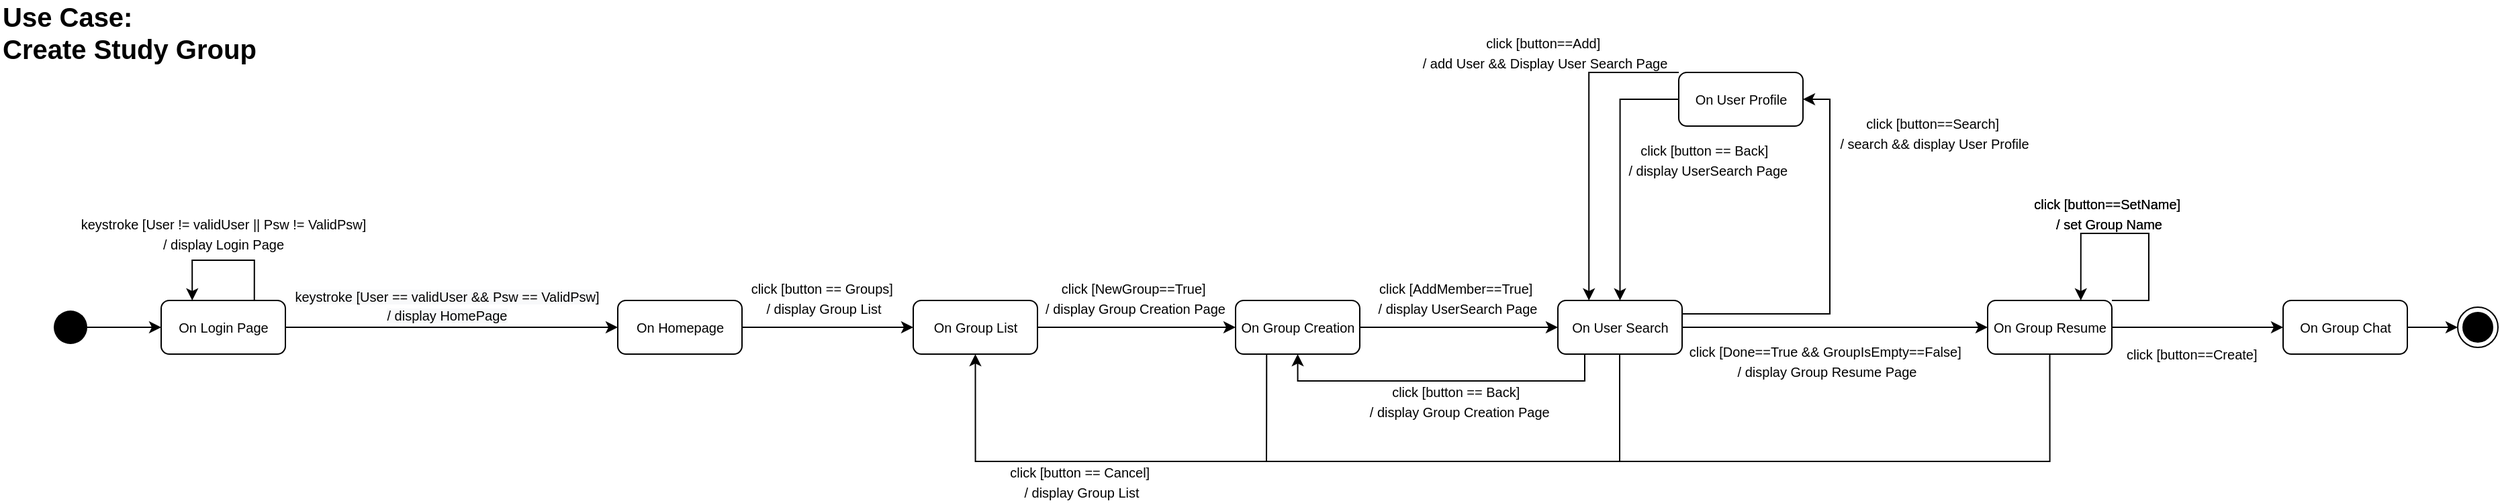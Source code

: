 <mxfile version="14.0.1" type="github">
  <diagram id="ri41nVY5fkGp89FVVyZM" name="Page-1">
    <mxGraphModel dx="1924" dy="1074" grid="1" gridSize="10" guides="1" tooltips="1" connect="1" arrows="1" fold="1" page="1" pageScale="1" pageWidth="1169" pageHeight="827" math="0" shadow="0">
      <root>
        <mxCell id="0" />
        <mxCell id="1" parent="0" />
        <mxCell id="2BRc4gGbmBc7M3y6UaOA-1" style="edgeStyle=orthogonalEdgeStyle;rounded=0;orthogonalLoop=1;jettySize=auto;html=1;" edge="1" parent="1" source="2BRc4gGbmBc7M3y6UaOA-2" target="2BRc4gGbmBc7M3y6UaOA-4">
          <mxGeometry relative="1" as="geometry" />
        </mxCell>
        <mxCell id="2BRc4gGbmBc7M3y6UaOA-2" value="" style="ellipse;fillColor=#000000;strokeColor=none;" vertex="1" parent="1">
          <mxGeometry x="60" y="267.5" width="25" height="25" as="geometry" />
        </mxCell>
        <mxCell id="2BRc4gGbmBc7M3y6UaOA-3" style="edgeStyle=orthogonalEdgeStyle;rounded=0;orthogonalLoop=1;jettySize=auto;html=1;exitX=1;exitY=0.5;exitDx=0;exitDy=0;" edge="1" parent="1" source="2BRc4gGbmBc7M3y6UaOA-4" target="2BRc4gGbmBc7M3y6UaOA-6">
          <mxGeometry relative="1" as="geometry" />
        </mxCell>
        <mxCell id="2BRc4gGbmBc7M3y6UaOA-4" value="&lt;span style=&quot;font-size: 10px&quot;&gt;On Login Page&lt;/span&gt;" style="rounded=1;whiteSpace=wrap;html=1;strokeWidth=1;" vertex="1" parent="1">
          <mxGeometry x="140" y="260" width="92.5" height="40" as="geometry" />
        </mxCell>
        <mxCell id="2BRc4gGbmBc7M3y6UaOA-5" style="edgeStyle=orthogonalEdgeStyle;rounded=0;orthogonalLoop=1;jettySize=auto;html=1;exitX=1;exitY=0.5;exitDx=0;exitDy=0;" edge="1" parent="1" source="2BRc4gGbmBc7M3y6UaOA-6">
          <mxGeometry relative="1" as="geometry">
            <mxPoint x="700" y="280" as="targetPoint" />
          </mxGeometry>
        </mxCell>
        <mxCell id="2BRc4gGbmBc7M3y6UaOA-6" value="&lt;span style=&quot;font-size: 10px&quot;&gt;On Homepage&lt;/span&gt;" style="rounded=1;whiteSpace=wrap;html=1;strokeWidth=1;" vertex="1" parent="1">
          <mxGeometry x="480" y="260" width="92.5" height="40" as="geometry" />
        </mxCell>
        <mxCell id="2BRc4gGbmBc7M3y6UaOA-7" value="&lt;font style=&quot;font-size: 10px&quot;&gt;keystroke [User != validUser || Psw != ValidPsw]&lt;br&gt;/ display Login Page&lt;/font&gt;" style="text;html=1;align=center;verticalAlign=middle;resizable=0;points=[];autosize=1;" vertex="1" parent="1">
          <mxGeometry x="71.25" y="190" width="230" height="40" as="geometry" />
        </mxCell>
        <mxCell id="2BRc4gGbmBc7M3y6UaOA-8" value="&lt;font style=&quot;font-size: 10px&quot;&gt;&lt;span style=&quot;color: rgb(0 , 0 , 0) ; font-family: &amp;#34;helvetica&amp;#34; ; font-style: normal ; font-weight: 400 ; letter-spacing: normal ; text-indent: 0px ; text-transform: none ; word-spacing: 0px ; background-color: rgb(248 , 249 , 250) ; display: inline ; float: none&quot;&gt;keystroke [User == validUser &amp;amp;&amp;amp; Psw == ValidPsw]&lt;/span&gt;&lt;br style=&quot;color: rgb(0 , 0 , 0) ; font-family: &amp;#34;helvetica&amp;#34; ; font-style: normal ; font-weight: 400 ; letter-spacing: normal ; text-indent: 0px ; text-transform: none ; word-spacing: 0px ; background-color: rgb(248 , 249 , 250)&quot;&gt;&lt;span style=&quot;color: rgb(0 , 0 , 0) ; font-family: &amp;#34;helvetica&amp;#34; ; font-style: normal ; font-weight: 400 ; letter-spacing: normal ; text-indent: 0px ; text-transform: none ; word-spacing: 0px ; background-color: rgb(248 , 249 , 250) ; display: inline ; float: none&quot;&gt;/ display HomePage&lt;/span&gt;&lt;/font&gt;" style="text;whiteSpace=wrap;html=1;align=center;" vertex="1" parent="1">
          <mxGeometry x="232.5" y="242.5" width="240" height="50" as="geometry" />
        </mxCell>
        <mxCell id="2BRc4gGbmBc7M3y6UaOA-9" style="edgeStyle=orthogonalEdgeStyle;rounded=0;orthogonalLoop=1;jettySize=auto;html=1;exitX=0.75;exitY=0;exitDx=0;exitDy=0;entryX=0.25;entryY=0;entryDx=0;entryDy=0;" edge="1" parent="1" source="2BRc4gGbmBc7M3y6UaOA-4" target="2BRc4gGbmBc7M3y6UaOA-4">
          <mxGeometry relative="1" as="geometry">
            <Array as="points">
              <mxPoint x="209" y="230" />
              <mxPoint x="163" y="230" />
            </Array>
          </mxGeometry>
        </mxCell>
        <mxCell id="2BRc4gGbmBc7M3y6UaOA-10" value="&lt;font style=&quot;font-size: 10px&quot;&gt;click [button == Groups]&amp;nbsp;&lt;br&gt;/ display Group List&lt;br&gt;&lt;/font&gt;" style="text;html=1;align=center;verticalAlign=middle;resizable=0;points=[];autosize=1;" vertex="1" parent="1">
          <mxGeometry x="572.5" y="242.5" width="120" height="30" as="geometry" />
        </mxCell>
        <mxCell id="2BRc4gGbmBc7M3y6UaOA-11" value="&lt;b style=&quot;font-size: 20px&quot;&gt;&lt;font style=&quot;font-size: 20px&quot;&gt;Use Case:&lt;br&gt;&lt;/font&gt;&lt;/b&gt;&lt;div style=&quot;font-size: 20px&quot;&gt;&lt;b&gt;&lt;font style=&quot;font-size: 20px&quot;&gt;Create Study Group&lt;/font&gt;&lt;/b&gt;&lt;/div&gt;" style="text;html=1;align=left;verticalAlign=middle;resizable=0;points=[];autosize=1;" vertex="1" parent="1">
          <mxGeometry x="20" y="45" width="200" height="30" as="geometry" />
        </mxCell>
        <mxCell id="2BRc4gGbmBc7M3y6UaOA-15" style="edgeStyle=orthogonalEdgeStyle;rounded=0;orthogonalLoop=1;jettySize=auto;html=1;exitX=1;exitY=0.5;exitDx=0;exitDy=0;entryX=0;entryY=0.5;entryDx=0;entryDy=0;" edge="1" parent="1" source="2BRc4gGbmBc7M3y6UaOA-13" target="2BRc4gGbmBc7M3y6UaOA-14">
          <mxGeometry relative="1" as="geometry" />
        </mxCell>
        <mxCell id="2BRc4gGbmBc7M3y6UaOA-13" value="&lt;span style=&quot;font-size: 10px&quot;&gt;On Group List&lt;/span&gt;" style="rounded=1;whiteSpace=wrap;html=1;strokeWidth=1;" vertex="1" parent="1">
          <mxGeometry x="700" y="260" width="92.5" height="40" as="geometry" />
        </mxCell>
        <mxCell id="2BRc4gGbmBc7M3y6UaOA-18" style="edgeStyle=orthogonalEdgeStyle;rounded=0;orthogonalLoop=1;jettySize=auto;html=1;exitX=1;exitY=0.5;exitDx=0;exitDy=0;entryX=0;entryY=0.5;entryDx=0;entryDy=0;" edge="1" parent="1" source="2BRc4gGbmBc7M3y6UaOA-14" target="2BRc4gGbmBc7M3y6UaOA-17">
          <mxGeometry relative="1" as="geometry" />
        </mxCell>
        <mxCell id="2BRc4gGbmBc7M3y6UaOA-24" style="edgeStyle=orthogonalEdgeStyle;rounded=0;orthogonalLoop=1;jettySize=auto;html=1;exitX=0.25;exitY=1;exitDx=0;exitDy=0;endArrow=none;endFill=0;" edge="1" parent="1" source="2BRc4gGbmBc7M3y6UaOA-14">
          <mxGeometry relative="1" as="geometry">
            <mxPoint x="963" y="380" as="targetPoint" />
          </mxGeometry>
        </mxCell>
        <mxCell id="2BRc4gGbmBc7M3y6UaOA-14" value="&lt;span style=&quot;font-size: 10px&quot;&gt;On Group Creation&lt;/span&gt;" style="rounded=1;whiteSpace=wrap;html=1;strokeWidth=1;" vertex="1" parent="1">
          <mxGeometry x="940" y="260" width="92.5" height="40" as="geometry" />
        </mxCell>
        <mxCell id="2BRc4gGbmBc7M3y6UaOA-16" value="&lt;font style=&quot;font-size: 10px&quot;&gt;click [NewGroup==True]&amp;nbsp;&lt;br&gt;/ display Group Creation Page&lt;br&gt;&lt;/font&gt;" style="text;html=1;align=center;verticalAlign=middle;resizable=0;points=[];autosize=1;" vertex="1" parent="1">
          <mxGeometry x="790" y="242.5" width="150" height="30" as="geometry" />
        </mxCell>
        <mxCell id="2BRc4gGbmBc7M3y6UaOA-20" style="edgeStyle=orthogonalEdgeStyle;rounded=0;orthogonalLoop=1;jettySize=auto;html=1;exitX=0.5;exitY=1;exitDx=0;exitDy=0;entryX=0.5;entryY=1;entryDx=0;entryDy=0;" edge="1" parent="1" source="2BRc4gGbmBc7M3y6UaOA-17" target="2BRc4gGbmBc7M3y6UaOA-14">
          <mxGeometry relative="1" as="geometry">
            <Array as="points">
              <mxPoint x="1200" y="300" />
              <mxPoint x="1200" y="320" />
              <mxPoint x="986" y="320" />
            </Array>
          </mxGeometry>
        </mxCell>
        <mxCell id="2BRc4gGbmBc7M3y6UaOA-22" style="edgeStyle=orthogonalEdgeStyle;rounded=0;orthogonalLoop=1;jettySize=auto;html=1;exitX=0.75;exitY=1;exitDx=0;exitDy=0;entryX=0.5;entryY=1;entryDx=0;entryDy=0;" edge="1" parent="1" source="2BRc4gGbmBc7M3y6UaOA-17" target="2BRc4gGbmBc7M3y6UaOA-13">
          <mxGeometry relative="1" as="geometry">
            <Array as="points">
              <mxPoint x="1226" y="300" />
              <mxPoint x="1226" y="380" />
              <mxPoint x="746" y="380" />
            </Array>
          </mxGeometry>
        </mxCell>
        <mxCell id="2BRc4gGbmBc7M3y6UaOA-34" style="edgeStyle=orthogonalEdgeStyle;rounded=0;orthogonalLoop=1;jettySize=auto;html=1;exitX=1;exitY=0.25;exitDx=0;exitDy=0;entryX=1;entryY=0.5;entryDx=0;entryDy=0;startArrow=none;startFill=0;endArrow=classic;endFill=1;" edge="1" parent="1" source="2BRc4gGbmBc7M3y6UaOA-17" target="2BRc4gGbmBc7M3y6UaOA-27">
          <mxGeometry relative="1" as="geometry" />
        </mxCell>
        <mxCell id="2BRc4gGbmBc7M3y6UaOA-35" style="edgeStyle=orthogonalEdgeStyle;rounded=0;orthogonalLoop=1;jettySize=auto;html=1;exitX=1;exitY=0.5;exitDx=0;exitDy=0;startArrow=none;startFill=0;endArrow=classic;endFill=1;" edge="1" parent="1" source="2BRc4gGbmBc7M3y6UaOA-17">
          <mxGeometry relative="1" as="geometry">
            <mxPoint x="1500" y="280" as="targetPoint" />
          </mxGeometry>
        </mxCell>
        <mxCell id="2BRc4gGbmBc7M3y6UaOA-17" value="&lt;span style=&quot;font-size: 10px&quot;&gt;On User Search&lt;/span&gt;" style="rounded=1;whiteSpace=wrap;html=1;strokeWidth=1;" vertex="1" parent="1">
          <mxGeometry x="1180" y="260" width="92.5" height="40" as="geometry" />
        </mxCell>
        <mxCell id="2BRc4gGbmBc7M3y6UaOA-19" value="&lt;font style=&quot;font-size: 10px&quot;&gt;click [AddMember==True]&amp;nbsp;&lt;br&gt;/ display UserSearch Page&lt;br&gt;&lt;/font&gt;" style="text;html=1;align=center;verticalAlign=middle;resizable=0;points=[];autosize=1;" vertex="1" parent="1">
          <mxGeometry x="1040" y="242.5" width="130" height="30" as="geometry" />
        </mxCell>
        <mxCell id="2BRc4gGbmBc7M3y6UaOA-21" value="&lt;font style=&quot;font-size: 10px&quot;&gt;click [button == Back]&amp;nbsp;&lt;br&gt;&amp;nbsp;/ display Group Creation Page&lt;br&gt;&lt;/font&gt;" style="text;html=1;align=center;verticalAlign=middle;resizable=0;points=[];autosize=1;" vertex="1" parent="1">
          <mxGeometry x="1030" y="320" width="150" height="30" as="geometry" />
        </mxCell>
        <mxCell id="2BRc4gGbmBc7M3y6UaOA-23" value="&lt;font style=&quot;font-size: 10px&quot;&gt;click [button == Cancel]&amp;nbsp;&lt;br&gt;/ display Group List&lt;br&gt;&lt;/font&gt;" style="text;html=1;align=center;verticalAlign=middle;resizable=0;points=[];autosize=1;" vertex="1" parent="1">
          <mxGeometry x="765" y="380" width="120" height="30" as="geometry" />
        </mxCell>
        <mxCell id="2BRc4gGbmBc7M3y6UaOA-26" value="&lt;font style=&quot;font-size: 10px&quot;&gt;click [button==Search]&amp;nbsp;&lt;br&gt;/ search &amp;amp;&amp;amp; display User Profile&lt;br&gt;&lt;/font&gt;" style="text;html=1;align=center;verticalAlign=middle;resizable=0;points=[];autosize=1;" vertex="1" parent="1">
          <mxGeometry x="1380" y="120" width="160" height="30" as="geometry" />
        </mxCell>
        <mxCell id="2BRc4gGbmBc7M3y6UaOA-32" style="edgeStyle=orthogonalEdgeStyle;rounded=0;orthogonalLoop=1;jettySize=auto;html=1;exitX=0;exitY=0;exitDx=0;exitDy=0;entryX=0.25;entryY=0;entryDx=0;entryDy=0;startArrow=none;startFill=0;endArrow=classic;endFill=1;" edge="1" parent="1" source="2BRc4gGbmBc7M3y6UaOA-27" target="2BRc4gGbmBc7M3y6UaOA-17">
          <mxGeometry relative="1" as="geometry">
            <Array as="points">
              <mxPoint x="1203" y="90" />
            </Array>
          </mxGeometry>
        </mxCell>
        <mxCell id="2BRc4gGbmBc7M3y6UaOA-33" style="edgeStyle=orthogonalEdgeStyle;rounded=0;orthogonalLoop=1;jettySize=auto;html=1;exitX=0;exitY=0.5;exitDx=0;exitDy=0;entryX=0.5;entryY=0;entryDx=0;entryDy=0;startArrow=none;startFill=0;endArrow=classic;endFill=1;" edge="1" parent="1" source="2BRc4gGbmBc7M3y6UaOA-27" target="2BRc4gGbmBc7M3y6UaOA-17">
          <mxGeometry relative="1" as="geometry" />
        </mxCell>
        <mxCell id="2BRc4gGbmBc7M3y6UaOA-27" value="&lt;span style=&quot;font-size: 10px&quot;&gt;On User Profile&lt;/span&gt;" style="rounded=1;whiteSpace=wrap;html=1;strokeWidth=1;" vertex="1" parent="1">
          <mxGeometry x="1270" y="90" width="92.5" height="40" as="geometry" />
        </mxCell>
        <mxCell id="2BRc4gGbmBc7M3y6UaOA-29" value="&lt;font style=&quot;font-size: 10px&quot;&gt;click [button == Back]&amp;nbsp;&lt;br&gt;&amp;nbsp;/ display UserSearch Page&lt;br&gt;&lt;/font&gt;" style="text;html=1;align=center;verticalAlign=middle;resizable=0;points=[];autosize=1;" vertex="1" parent="1">
          <mxGeometry x="1220" y="140" width="140" height="30" as="geometry" />
        </mxCell>
        <mxCell id="2BRc4gGbmBc7M3y6UaOA-30" value="&lt;font style=&quot;font-size: 10px&quot;&gt;click [button==Add]&amp;nbsp;&lt;br&gt;/ add User &amp;amp;&amp;amp; Display User Search Page&lt;br&gt;&lt;/font&gt;" style="text;html=1;align=center;verticalAlign=middle;resizable=0;points=[];autosize=1;" vertex="1" parent="1">
          <mxGeometry x="1070" y="60" width="200" height="30" as="geometry" />
        </mxCell>
        <mxCell id="2BRc4gGbmBc7M3y6UaOA-36" value="&lt;font style=&quot;font-size: 10px&quot;&gt;click [Done==True &amp;amp;&amp;amp; GroupIsEmpty==False]&amp;nbsp;&lt;br&gt;/ display Group Resume Page&lt;br&gt;&lt;/font&gt;" style="text;html=1;align=center;verticalAlign=middle;resizable=0;points=[];autosize=1;" vertex="1" parent="1">
          <mxGeometry x="1270" y="290" width="220" height="30" as="geometry" />
        </mxCell>
        <mxCell id="2BRc4gGbmBc7M3y6UaOA-38" style="edgeStyle=orthogonalEdgeStyle;rounded=0;orthogonalLoop=1;jettySize=auto;html=1;exitX=1;exitY=0;exitDx=0;exitDy=0;startArrow=none;startFill=0;endArrow=classic;endFill=1;entryX=0.75;entryY=0;entryDx=0;entryDy=0;" edge="1" parent="1" source="2BRc4gGbmBc7M3y6UaOA-37" target="2BRc4gGbmBc7M3y6UaOA-37">
          <mxGeometry relative="1" as="geometry">
            <mxPoint x="1680" y="180" as="targetPoint" />
            <Array as="points">
              <mxPoint x="1620" y="260" />
              <mxPoint x="1620" y="210" />
              <mxPoint x="1569" y="210" />
            </Array>
          </mxGeometry>
        </mxCell>
        <mxCell id="2BRc4gGbmBc7M3y6UaOA-41" style="edgeStyle=orthogonalEdgeStyle;rounded=0;orthogonalLoop=1;jettySize=auto;html=1;exitX=1;exitY=0.5;exitDx=0;exitDy=0;startArrow=none;startFill=0;endArrow=classic;endFill=1;" edge="1" parent="1" source="2BRc4gGbmBc7M3y6UaOA-37" target="2BRc4gGbmBc7M3y6UaOA-40">
          <mxGeometry relative="1" as="geometry" />
        </mxCell>
        <mxCell id="2BRc4gGbmBc7M3y6UaOA-47" style="edgeStyle=orthogonalEdgeStyle;rounded=0;orthogonalLoop=1;jettySize=auto;html=1;exitX=0.5;exitY=1;exitDx=0;exitDy=0;startArrow=none;startFill=0;endArrow=none;endFill=0;" edge="1" parent="1" source="2BRc4gGbmBc7M3y6UaOA-37">
          <mxGeometry relative="1" as="geometry">
            <mxPoint x="1220" y="380" as="targetPoint" />
            <Array as="points">
              <mxPoint x="1546" y="380" />
              <mxPoint x="1320" y="380" />
            </Array>
          </mxGeometry>
        </mxCell>
        <mxCell id="2BRc4gGbmBc7M3y6UaOA-37" value="&lt;span style=&quot;font-size: 10px&quot;&gt;On Group Resume&lt;/span&gt;" style="rounded=1;whiteSpace=wrap;html=1;strokeWidth=1;" vertex="1" parent="1">
          <mxGeometry x="1500" y="260" width="92.5" height="40" as="geometry" />
        </mxCell>
        <mxCell id="2BRc4gGbmBc7M3y6UaOA-39" value="&lt;font style=&quot;font-size: 10px&quot;&gt;click [button==SetName]&amp;nbsp;&lt;br&gt;/ set Group Name&lt;br&gt;&lt;/font&gt;" style="text;html=1;align=center;verticalAlign=middle;resizable=0;points=[];autosize=1;" vertex="1" parent="1">
          <mxGeometry x="1525" y="180" width="130" height="30" as="geometry" />
        </mxCell>
        <mxCell id="2BRc4gGbmBc7M3y6UaOA-45" style="edgeStyle=orthogonalEdgeStyle;rounded=0;orthogonalLoop=1;jettySize=auto;html=1;exitX=1;exitY=0.5;exitDx=0;exitDy=0;startArrow=none;startFill=0;endArrow=classic;endFill=1;" edge="1" parent="1" source="2BRc4gGbmBc7M3y6UaOA-40">
          <mxGeometry relative="1" as="geometry">
            <mxPoint x="1850" y="280.286" as="targetPoint" />
          </mxGeometry>
        </mxCell>
        <mxCell id="2BRc4gGbmBc7M3y6UaOA-40" value="&lt;span style=&quot;font-size: 10px&quot;&gt;On Group Chat&lt;/span&gt;" style="rounded=1;whiteSpace=wrap;html=1;strokeWidth=1;" vertex="1" parent="1">
          <mxGeometry x="1720" y="260" width="92.5" height="40" as="geometry" />
        </mxCell>
        <mxCell id="2BRc4gGbmBc7M3y6UaOA-43" value="&lt;font style=&quot;font-size: 10px&quot;&gt;click [button==SetName]&amp;nbsp;&lt;br&gt;/ set Group Name&lt;br&gt;&lt;/font&gt;" style="text;html=1;align=center;verticalAlign=middle;resizable=0;points=[];autosize=1;" vertex="1" parent="1">
          <mxGeometry x="1525" y="180" width="130" height="30" as="geometry" />
        </mxCell>
        <mxCell id="2BRc4gGbmBc7M3y6UaOA-44" value="&lt;font style=&quot;font-size: 10px&quot;&gt;click [button==Create]&amp;nbsp;&lt;br&gt;&lt;/font&gt;" style="text;html=1;align=center;verticalAlign=middle;resizable=0;points=[];autosize=1;" vertex="1" parent="1">
          <mxGeometry x="1592.5" y="290" width="120" height="20" as="geometry" />
        </mxCell>
        <mxCell id="2BRc4gGbmBc7M3y6UaOA-46" value="" style="ellipse;html=1;shape=endState;fillColor=#000000;strokeColor=#000000;" vertex="1" parent="1">
          <mxGeometry x="1850" y="265" width="30" height="30" as="geometry" />
        </mxCell>
      </root>
    </mxGraphModel>
  </diagram>
</mxfile>
